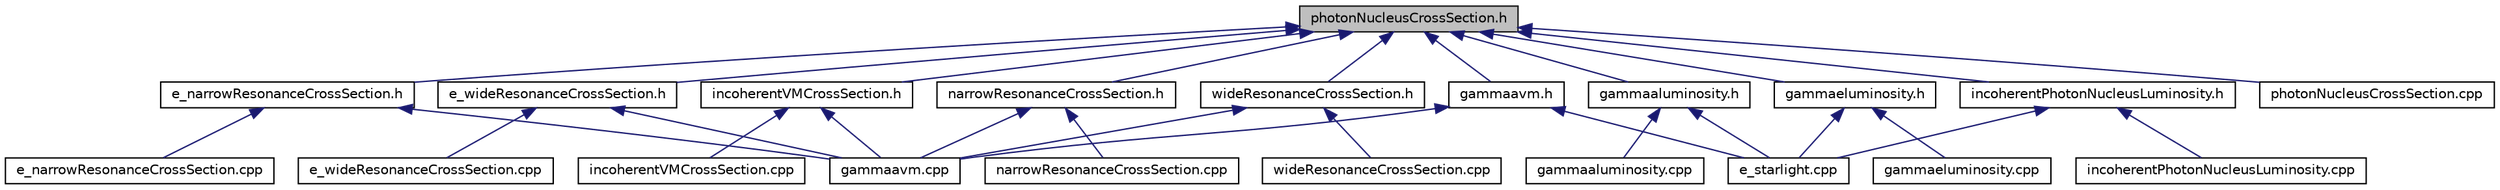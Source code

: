 digraph "photonNucleusCrossSection.h"
{
 // LATEX_PDF_SIZE
  bgcolor="transparent";
  edge [fontname="Helvetica",fontsize="10",labelfontname="Helvetica",labelfontsize="10"];
  node [fontname="Helvetica",fontsize="10",shape=record];
  Node17 [label="photonNucleusCrossSection.h",height=0.2,width=0.4,color="black", fillcolor="grey75", style="filled", fontcolor="black",tooltip=" "];
  Node17 -> Node18 [dir="back",color="midnightblue",fontsize="10",style="solid",fontname="Helvetica"];
  Node18 [label="e_narrowResonanceCrossSection.h",height=0.2,width=0.4,color="black",URL="$e__narrowResonanceCrossSection_8h.html",tooltip=" "];
  Node18 -> Node19 [dir="back",color="midnightblue",fontsize="10",style="solid",fontname="Helvetica"];
  Node19 [label="e_narrowResonanceCrossSection.cpp",height=0.2,width=0.4,color="black",URL="$e__narrowResonanceCrossSection_8cpp.html",tooltip=" "];
  Node18 -> Node20 [dir="back",color="midnightblue",fontsize="10",style="solid",fontname="Helvetica"];
  Node20 [label="gammaavm.cpp",height=0.2,width=0.4,color="black",URL="$gammaavm_8cpp.html",tooltip=" "];
  Node17 -> Node21 [dir="back",color="midnightblue",fontsize="10",style="solid",fontname="Helvetica"];
  Node21 [label="e_wideResonanceCrossSection.h",height=0.2,width=0.4,color="black",URL="$e__wideResonanceCrossSection_8h.html",tooltip=" "];
  Node21 -> Node22 [dir="back",color="midnightblue",fontsize="10",style="solid",fontname="Helvetica"];
  Node22 [label="e_wideResonanceCrossSection.cpp",height=0.2,width=0.4,color="black",URL="$e__wideResonanceCrossSection_8cpp.html",tooltip=" "];
  Node21 -> Node20 [dir="back",color="midnightblue",fontsize="10",style="solid",fontname="Helvetica"];
  Node17 -> Node23 [dir="back",color="midnightblue",fontsize="10",style="solid",fontname="Helvetica"];
  Node23 [label="gammaaluminosity.h",height=0.2,width=0.4,color="black",URL="$gammaaluminosity_8h.html",tooltip=" "];
  Node23 -> Node24 [dir="back",color="midnightblue",fontsize="10",style="solid",fontname="Helvetica"];
  Node24 [label="e_starlight.cpp",height=0.2,width=0.4,color="black",URL="$e__starlight_8cpp.html",tooltip=" "];
  Node23 -> Node25 [dir="back",color="midnightblue",fontsize="10",style="solid",fontname="Helvetica"];
  Node25 [label="gammaaluminosity.cpp",height=0.2,width=0.4,color="black",URL="$gammaaluminosity_8cpp.html",tooltip=" "];
  Node17 -> Node26 [dir="back",color="midnightblue",fontsize="10",style="solid",fontname="Helvetica"];
  Node26 [label="gammaavm.h",height=0.2,width=0.4,color="black",URL="$gammaavm_8h.html",tooltip=" "];
  Node26 -> Node24 [dir="back",color="midnightblue",fontsize="10",style="solid",fontname="Helvetica"];
  Node26 -> Node20 [dir="back",color="midnightblue",fontsize="10",style="solid",fontname="Helvetica"];
  Node17 -> Node27 [dir="back",color="midnightblue",fontsize="10",style="solid",fontname="Helvetica"];
  Node27 [label="gammaeluminosity.h",height=0.2,width=0.4,color="black",URL="$gammaeluminosity_8h.html",tooltip=" "];
  Node27 -> Node24 [dir="back",color="midnightblue",fontsize="10",style="solid",fontname="Helvetica"];
  Node27 -> Node28 [dir="back",color="midnightblue",fontsize="10",style="solid",fontname="Helvetica"];
  Node28 [label="gammaeluminosity.cpp",height=0.2,width=0.4,color="black",URL="$gammaeluminosity_8cpp.html",tooltip=" "];
  Node17 -> Node29 [dir="back",color="midnightblue",fontsize="10",style="solid",fontname="Helvetica"];
  Node29 [label="incoherentPhotonNucleusLuminosity.h",height=0.2,width=0.4,color="black",URL="$incoherentPhotonNucleusLuminosity_8h.html",tooltip=" "];
  Node29 -> Node24 [dir="back",color="midnightblue",fontsize="10",style="solid",fontname="Helvetica"];
  Node29 -> Node30 [dir="back",color="midnightblue",fontsize="10",style="solid",fontname="Helvetica"];
  Node30 [label="incoherentPhotonNucleusLuminosity.cpp",height=0.2,width=0.4,color="black",URL="$incoherentPhotonNucleusLuminosity_8cpp.html",tooltip=" "];
  Node17 -> Node31 [dir="back",color="midnightblue",fontsize="10",style="solid",fontname="Helvetica"];
  Node31 [label="incoherentVMCrossSection.h",height=0.2,width=0.4,color="black",URL="$incoherentVMCrossSection_8h.html",tooltip=" "];
  Node31 -> Node20 [dir="back",color="midnightblue",fontsize="10",style="solid",fontname="Helvetica"];
  Node31 -> Node32 [dir="back",color="midnightblue",fontsize="10",style="solid",fontname="Helvetica"];
  Node32 [label="incoherentVMCrossSection.cpp",height=0.2,width=0.4,color="black",URL="$incoherentVMCrossSection_8cpp.html",tooltip=" "];
  Node17 -> Node33 [dir="back",color="midnightblue",fontsize="10",style="solid",fontname="Helvetica"];
  Node33 [label="narrowResonanceCrossSection.h",height=0.2,width=0.4,color="black",URL="$narrowResonanceCrossSection_8h.html",tooltip=" "];
  Node33 -> Node20 [dir="back",color="midnightblue",fontsize="10",style="solid",fontname="Helvetica"];
  Node33 -> Node34 [dir="back",color="midnightblue",fontsize="10",style="solid",fontname="Helvetica"];
  Node34 [label="narrowResonanceCrossSection.cpp",height=0.2,width=0.4,color="black",URL="$narrowResonanceCrossSection_8cpp.html",tooltip=" "];
  Node17 -> Node35 [dir="back",color="midnightblue",fontsize="10",style="solid",fontname="Helvetica"];
  Node35 [label="wideResonanceCrossSection.h",height=0.2,width=0.4,color="black",URL="$wideResonanceCrossSection_8h.html",tooltip=" "];
  Node35 -> Node20 [dir="back",color="midnightblue",fontsize="10",style="solid",fontname="Helvetica"];
  Node35 -> Node36 [dir="back",color="midnightblue",fontsize="10",style="solid",fontname="Helvetica"];
  Node36 [label="wideResonanceCrossSection.cpp",height=0.2,width=0.4,color="black",URL="$wideResonanceCrossSection_8cpp.html",tooltip=" "];
  Node17 -> Node37 [dir="back",color="midnightblue",fontsize="10",style="solid",fontname="Helvetica"];
  Node37 [label="photonNucleusCrossSection.cpp",height=0.2,width=0.4,color="black",URL="$photonNucleusCrossSection_8cpp.html",tooltip=" "];
}
